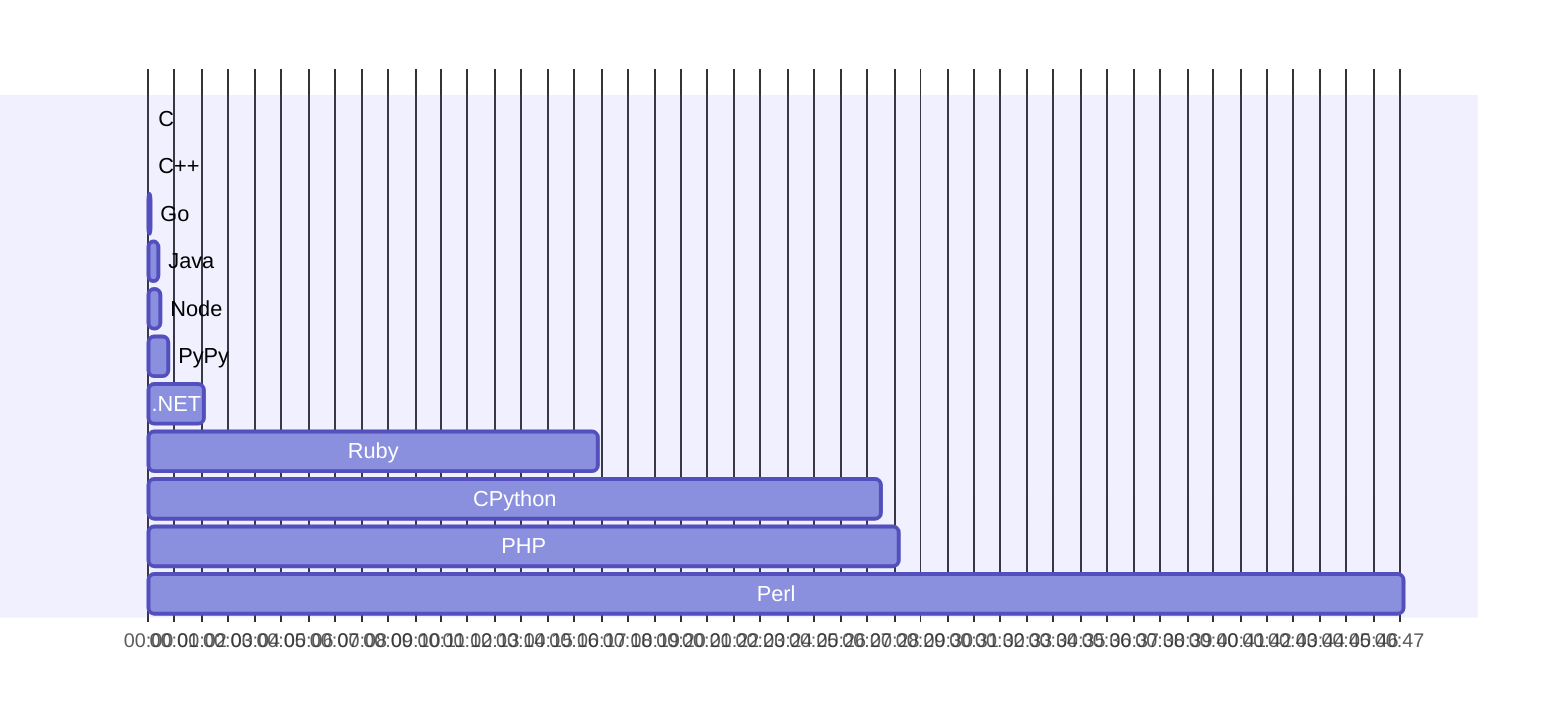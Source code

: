 gantt
    tickInterval 1second
    todayMarker off
    dateFormat mm:ss.SSS
    AxisFormat %M:%S
    C       : 00:00.000, 00:00.030
    C++     : 00:00.000, 00:00.030
    Go      : 00:00.000, 00:00.070
    Java    : 00:00.000, 00:00.370
    Node    : 00:00.000, 00:00.420
    PyPy    : 00:00.000, 00:00.740
    .NET    : 00:00.000, 00:02.110
    Ruby    : 00:00.000, 00:16.840
    CPython : 00:00.000, 00:27.470
    PHP     : 00:00.000, 00:28.210
    Perl    : 00:00.000, 00:47.130